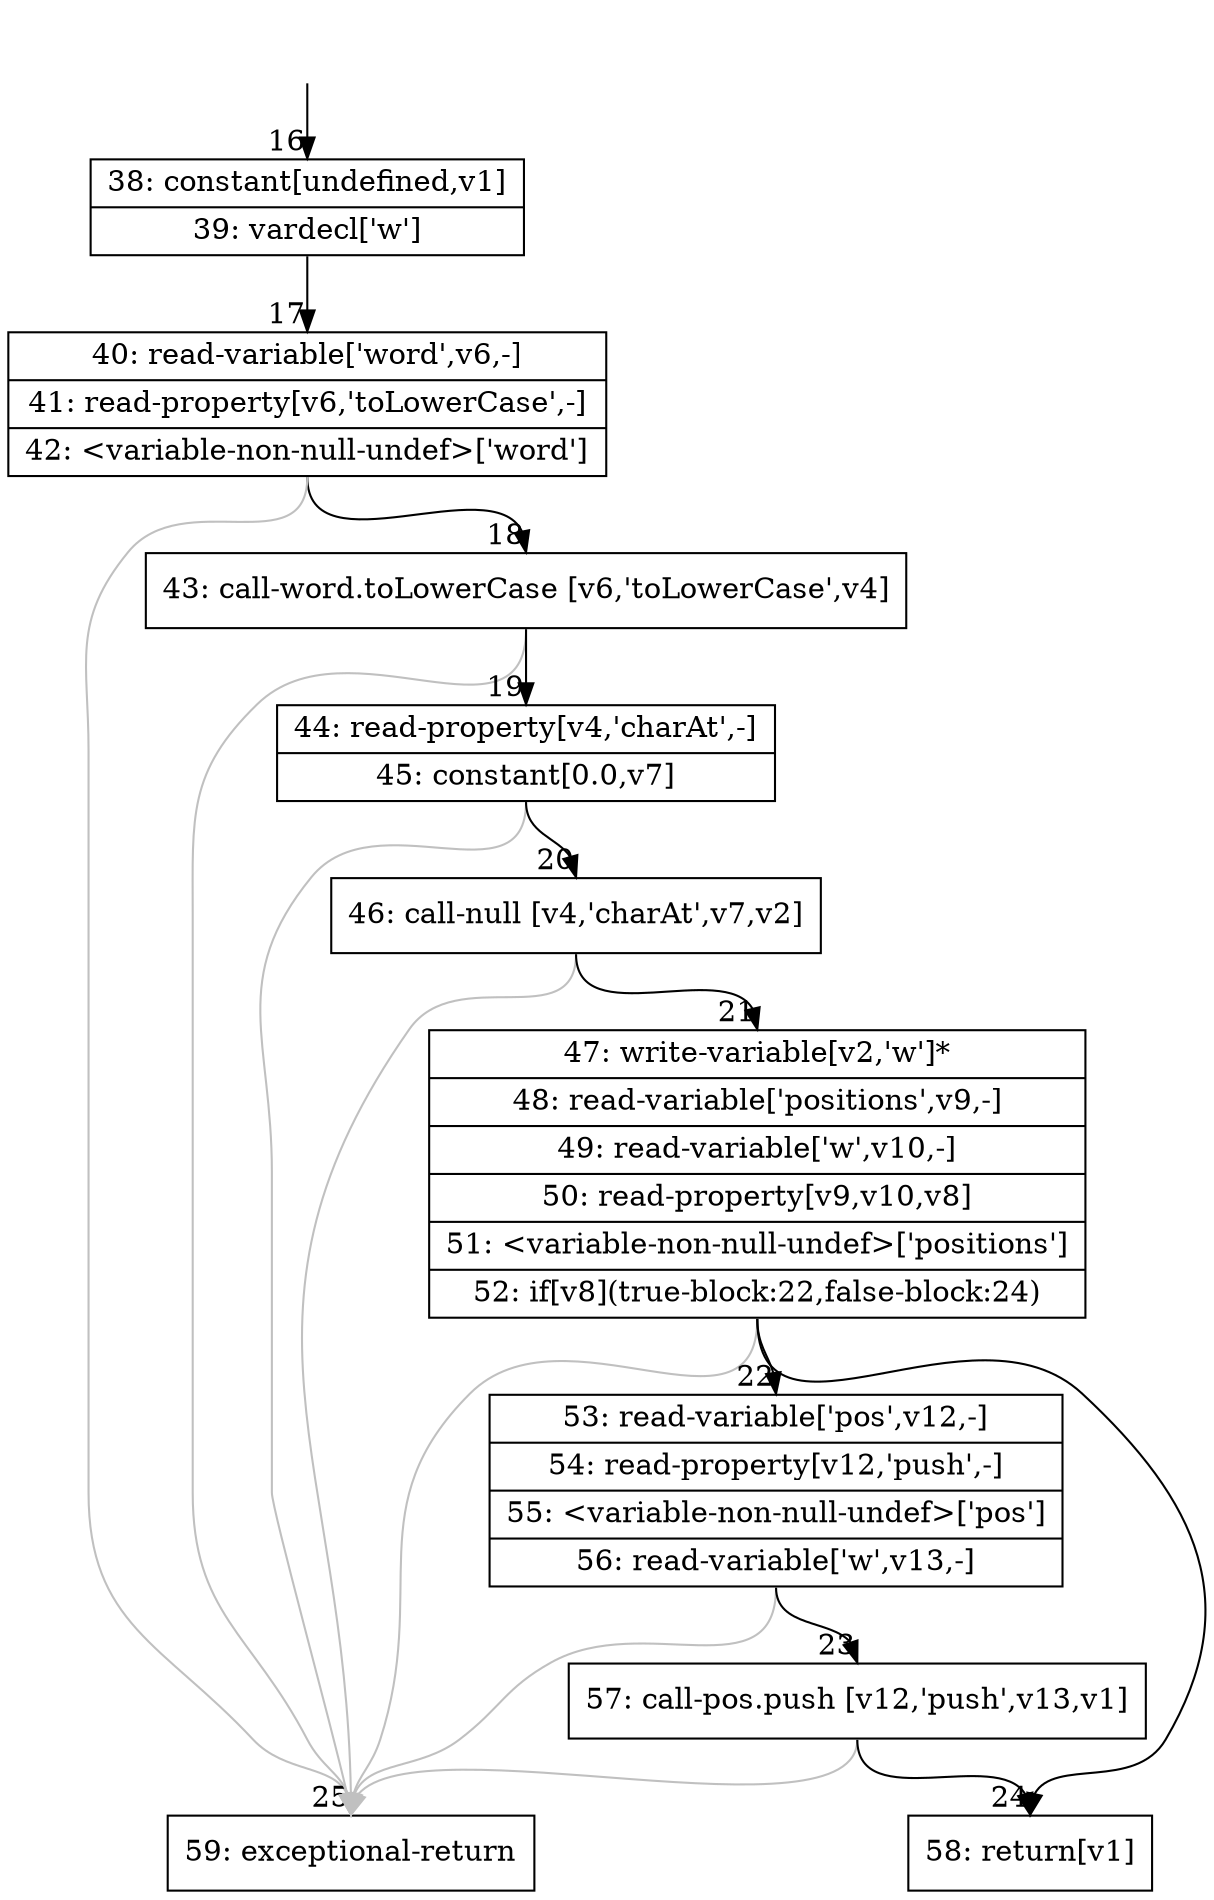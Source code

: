 digraph {
rankdir="TD"
BB_entry5[shape=none,label=""];
BB_entry5 -> BB16 [tailport=s, headport=n, headlabel="    16"]
BB16 [shape=record label="{38: constant[undefined,v1]|39: vardecl['w']}" ] 
BB16 -> BB17 [tailport=s, headport=n, headlabel="      17"]
BB17 [shape=record label="{40: read-variable['word',v6,-]|41: read-property[v6,'toLowerCase',-]|42: \<variable-non-null-undef\>['word']}" ] 
BB17 -> BB18 [tailport=s, headport=n, headlabel="      18"]
BB17 -> BB25 [tailport=s, headport=n, color=gray, headlabel="      25"]
BB18 [shape=record label="{43: call-word.toLowerCase [v6,'toLowerCase',v4]}" ] 
BB18 -> BB19 [tailport=s, headport=n, headlabel="      19"]
BB18 -> BB25 [tailport=s, headport=n, color=gray]
BB19 [shape=record label="{44: read-property[v4,'charAt',-]|45: constant[0.0,v7]}" ] 
BB19 -> BB20 [tailport=s, headport=n, headlabel="      20"]
BB19 -> BB25 [tailport=s, headport=n, color=gray]
BB20 [shape=record label="{46: call-null [v4,'charAt',v7,v2]}" ] 
BB20 -> BB21 [tailport=s, headport=n, headlabel="      21"]
BB20 -> BB25 [tailport=s, headport=n, color=gray]
BB21 [shape=record label="{47: write-variable[v2,'w']*|48: read-variable['positions',v9,-]|49: read-variable['w',v10,-]|50: read-property[v9,v10,v8]|51: \<variable-non-null-undef\>['positions']|52: if[v8](true-block:22,false-block:24)}" ] 
BB21 -> BB22 [tailport=s, headport=n, headlabel="      22"]
BB21 -> BB24 [tailport=s, headport=n, headlabel="      24"]
BB21 -> BB25 [tailport=s, headport=n, color=gray]
BB22 [shape=record label="{53: read-variable['pos',v12,-]|54: read-property[v12,'push',-]|55: \<variable-non-null-undef\>['pos']|56: read-variable['w',v13,-]}" ] 
BB22 -> BB23 [tailport=s, headport=n, headlabel="      23"]
BB22 -> BB25 [tailport=s, headport=n, color=gray]
BB23 [shape=record label="{57: call-pos.push [v12,'push',v13,v1]}" ] 
BB23 -> BB24 [tailport=s, headport=n]
BB23 -> BB25 [tailport=s, headport=n, color=gray]
BB24 [shape=record label="{58: return[v1]}" ] 
BB25 [shape=record label="{59: exceptional-return}" ] 
//#$~ 48
}

